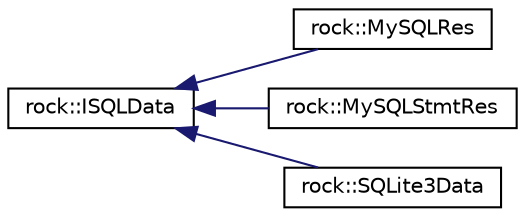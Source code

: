 digraph "类继承关系图"
{
 // LATEX_PDF_SIZE
  edge [fontname="Helvetica",fontsize="10",labelfontname="Helvetica",labelfontsize="10"];
  node [fontname="Helvetica",fontsize="10",shape=record];
  rankdir="LR";
  Node0 [label="rock::ISQLData",height=0.2,width=0.4,color="black", fillcolor="white", style="filled",URL="$classrock_1_1ISQLData.html",tooltip=" "];
  Node0 -> Node1 [dir="back",color="midnightblue",fontsize="10",style="solid",fontname="Helvetica"];
  Node1 [label="rock::MySQLRes",height=0.2,width=0.4,color="black", fillcolor="white", style="filled",URL="$classrock_1_1MySQLRes.html",tooltip=" "];
  Node0 -> Node2 [dir="back",color="midnightblue",fontsize="10",style="solid",fontname="Helvetica"];
  Node2 [label="rock::MySQLStmtRes",height=0.2,width=0.4,color="black", fillcolor="white", style="filled",URL="$classrock_1_1MySQLStmtRes.html",tooltip=" "];
  Node0 -> Node3 [dir="back",color="midnightblue",fontsize="10",style="solid",fontname="Helvetica"];
  Node3 [label="rock::SQLite3Data",height=0.2,width=0.4,color="black", fillcolor="white", style="filled",URL="$classrock_1_1SQLite3Data.html",tooltip=" "];
}

